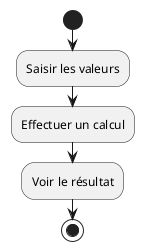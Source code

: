 @startuml
    start
        :Saisir les valeurs;
        :Effectuer un calcul;
        :Voir le résultat;
    stop
@enduml